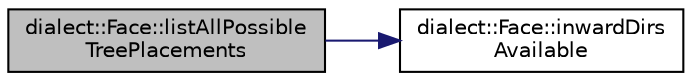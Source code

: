 digraph "dialect::Face::listAllPossibleTreePlacements"
{
  edge [fontname="Helvetica",fontsize="10",labelfontname="Helvetica",labelfontsize="10"];
  node [fontname="Helvetica",fontsize="10",shape=record];
  rankdir="LR";
  Node48 [label="dialect::Face::listAllPossible\lTreePlacements",height=0.2,width=0.4,color="black", fillcolor="grey75", style="filled", fontcolor="black"];
  Node48 -> Node49 [color="midnightblue",fontsize="10",style="solid",fontname="Helvetica"];
  Node49 [label="dialect::Face::inwardDirs\lAvailable",height=0.2,width=0.4,color="black", fillcolor="white", style="filled",URL="$classdialect_1_1Face.html#ae6e31abbad1d0880dba9a98875303856",tooltip="List the compass directions in which an edge could point if it were anchored at the given Node..."];
}
